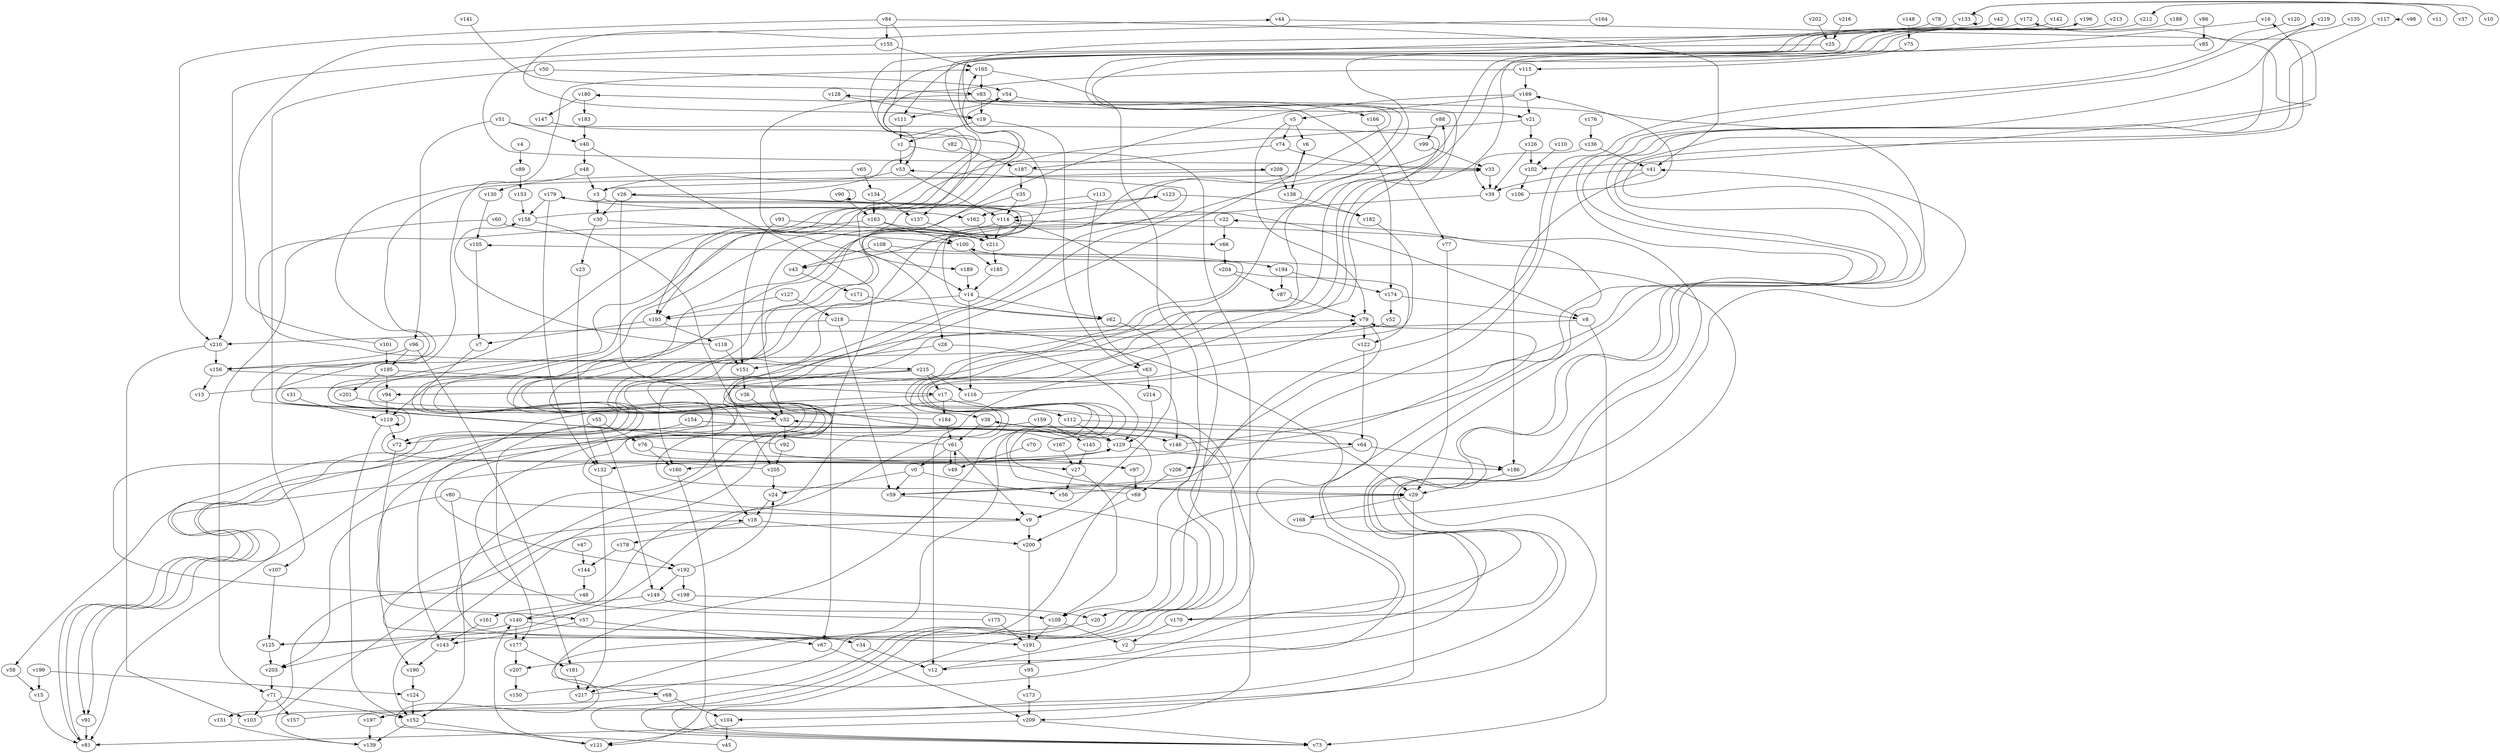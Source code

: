 // Benchmark game 327 - 220 vertices
// time_bound: 91
// targets: v41
digraph G {
    v0 [name="v0", player=0];
    v1 [name="v1", player=1];
    v2 [name="v2", player=0];
    v3 [name="v3", player=0];
    v4 [name="v4", player=0];
    v5 [name="v5", player=1];
    v6 [name="v6", player=1];
    v7 [name="v7", player=0];
    v8 [name="v8", player=1];
    v9 [name="v9", player=1];
    v10 [name="v10", player=0];
    v11 [name="v11", player=1];
    v12 [name="v12", player=0];
    v13 [name="v13", player=1];
    v14 [name="v14", player=1];
    v15 [name="v15", player=1];
    v16 [name="v16", player=1];
    v17 [name="v17", player=0];
    v18 [name="v18", player=0];
    v19 [name="v19", player=0];
    v20 [name="v20", player=1];
    v21 [name="v21", player=0];
    v22 [name="v22", player=1];
    v23 [name="v23", player=1];
    v24 [name="v24", player=0];
    v25 [name="v25", player=1];
    v26 [name="v26", player=0];
    v27 [name="v27", player=1];
    v28 [name="v28", player=0];
    v29 [name="v29", player=1];
    v30 [name="v30", player=0];
    v31 [name="v31", player=0];
    v32 [name="v32", player=0];
    v33 [name="v33", player=0];
    v34 [name="v34", player=1];
    v35 [name="v35", player=0];
    v36 [name="v36", player=1];
    v37 [name="v37", player=1];
    v38 [name="v38", player=0];
    v39 [name="v39", player=1];
    v40 [name="v40", player=0];
    v41 [name="v41", player=1, target=1];
    v42 [name="v42", player=0];
    v43 [name="v43", player=1];
    v44 [name="v44", player=1];
    v45 [name="v45", player=0];
    v46 [name="v46", player=1];
    v47 [name="v47", player=1];
    v48 [name="v48", player=0];
    v49 [name="v49", player=0];
    v50 [name="v50", player=1];
    v51 [name="v51", player=0];
    v52 [name="v52", player=1];
    v53 [name="v53", player=1];
    v54 [name="v54", player=1];
    v55 [name="v55", player=0];
    v56 [name="v56", player=1];
    v57 [name="v57", player=1];
    v58 [name="v58", player=0];
    v59 [name="v59", player=0];
    v60 [name="v60", player=0];
    v61 [name="v61", player=0];
    v62 [name="v62", player=0];
    v63 [name="v63", player=1];
    v64 [name="v64", player=0];
    v65 [name="v65", player=0];
    v66 [name="v66", player=0];
    v67 [name="v67", player=1];
    v68 [name="v68", player=1];
    v69 [name="v69", player=1];
    v70 [name="v70", player=0];
    v71 [name="v71", player=1];
    v72 [name="v72", player=0];
    v73 [name="v73", player=0];
    v74 [name="v74", player=0];
    v75 [name="v75", player=0];
    v76 [name="v76", player=0];
    v77 [name="v77", player=1];
    v78 [name="v78", player=0];
    v79 [name="v79", player=1];
    v80 [name="v80", player=1];
    v81 [name="v81", player=0];
    v82 [name="v82", player=0];
    v83 [name="v83", player=1];
    v84 [name="v84", player=0];
    v85 [name="v85", player=0];
    v86 [name="v86", player=1];
    v87 [name="v87", player=0];
    v88 [name="v88", player=0];
    v89 [name="v89", player=1];
    v90 [name="v90", player=1];
    v91 [name="v91", player=0];
    v92 [name="v92", player=0];
    v93 [name="v93", player=0];
    v94 [name="v94", player=1];
    v95 [name="v95", player=1];
    v96 [name="v96", player=0];
    v97 [name="v97", player=1];
    v98 [name="v98", player=1];
    v99 [name="v99", player=0];
    v100 [name="v100", player=0];
    v101 [name="v101", player=1];
    v102 [name="v102", player=1];
    v103 [name="v103", player=0];
    v104 [name="v104", player=1];
    v105 [name="v105", player=1];
    v106 [name="v106", player=0];
    v107 [name="v107", player=0];
    v108 [name="v108", player=1];
    v109 [name="v109", player=1];
    v110 [name="v110", player=0];
    v111 [name="v111", player=0];
    v112 [name="v112", player=1];
    v113 [name="v113", player=0];
    v114 [name="v114", player=1];
    v115 [name="v115", player=0];
    v116 [name="v116", player=1];
    v117 [name="v117", player=0];
    v118 [name="v118", player=0];
    v119 [name="v119", player=0];
    v120 [name="v120", player=0];
    v121 [name="v121", player=1];
    v122 [name="v122", player=1];
    v123 [name="v123", player=0];
    v124 [name="v124", player=1];
    v125 [name="v125", player=0];
    v126 [name="v126", player=0];
    v127 [name="v127", player=1];
    v128 [name="v128", player=1];
    v129 [name="v129", player=1];
    v130 [name="v130", player=0];
    v131 [name="v131", player=0];
    v132 [name="v132", player=1];
    v133 [name="v133", player=1];
    v134 [name="v134", player=1];
    v135 [name="v135", player=1];
    v136 [name="v136", player=0];
    v137 [name="v137", player=1];
    v138 [name="v138", player=0];
    v139 [name="v139", player=0];
    v140 [name="v140", player=1];
    v141 [name="v141", player=1];
    v142 [name="v142", player=1];
    v143 [name="v143", player=1];
    v144 [name="v144", player=0];
    v145 [name="v145", player=0];
    v146 [name="v146", player=1];
    v147 [name="v147", player=1];
    v148 [name="v148", player=0];
    v149 [name="v149", player=1];
    v150 [name="v150", player=0];
    v151 [name="v151", player=0];
    v152 [name="v152", player=0];
    v153 [name="v153", player=0];
    v154 [name="v154", player=1];
    v155 [name="v155", player=0];
    v156 [name="v156", player=1];
    v157 [name="v157", player=1];
    v158 [name="v158", player=1];
    v159 [name="v159", player=1];
    v160 [name="v160", player=0];
    v161 [name="v161", player=0];
    v162 [name="v162", player=1];
    v163 [name="v163", player=0];
    v164 [name="v164", player=0];
    v165 [name="v165", player=0];
    v166 [name="v166", player=0];
    v167 [name="v167", player=1];
    v168 [name="v168", player=1];
    v169 [name="v169", player=1];
    v170 [name="v170", player=0];
    v171 [name="v171", player=1];
    v172 [name="v172", player=0];
    v173 [name="v173", player=1];
    v174 [name="v174", player=0];
    v175 [name="v175", player=0];
    v176 [name="v176", player=1];
    v177 [name="v177", player=1];
    v178 [name="v178", player=0];
    v179 [name="v179", player=0];
    v180 [name="v180", player=0];
    v181 [name="v181", player=1];
    v182 [name="v182", player=0];
    v183 [name="v183", player=1];
    v184 [name="v184", player=1];
    v185 [name="v185", player=0];
    v186 [name="v186", player=0];
    v187 [name="v187", player=1];
    v188 [name="v188", player=1];
    v189 [name="v189", player=1];
    v190 [name="v190", player=0];
    v191 [name="v191", player=1];
    v192 [name="v192", player=0];
    v193 [name="v193", player=0];
    v194 [name="v194", player=1];
    v195 [name="v195", player=1];
    v196 [name="v196", player=1];
    v197 [name="v197", player=1];
    v198 [name="v198", player=0];
    v199 [name="v199", player=0];
    v200 [name="v200", player=1];
    v201 [name="v201", player=0];
    v202 [name="v202", player=0];
    v203 [name="v203", player=0];
    v204 [name="v204", player=0];
    v205 [name="v205", player=1];
    v206 [name="v206", player=0];
    v207 [name="v207", player=0];
    v208 [name="v208", player=0];
    v209 [name="v209", player=1];
    v210 [name="v210", player=0];
    v211 [name="v211", player=0];
    v212 [name="v212", player=0];
    v213 [name="v213", player=1];
    v214 [name="v214", player=0];
    v215 [name="v215", player=1];
    v216 [name="v216", player=0];
    v217 [name="v217", player=1];
    v218 [name="v218", player=0];
    v219 [name="v219", player=0];

    v0 -> v56;
    v1 -> v209;
    v2 -> v172 [constraint="t >= 2"];
    v3 -> v57 [constraint="t >= 5"];
    v4 -> v89;
    v5 -> v79;
    v6 -> v138;
    v7 -> v119;
    v8 -> v152 [constraint="t >= 5"];
    v9 -> v131 [constraint="t < 11"];
    v10 -> v212 [constraint="t mod 4 == 2"];
    v11 -> v133 [constraint="t < 14"];
    v12 -> v32 [constraint="t < 12"];
    v13 -> v79 [constraint="t < 5"];
    v14 -> v193;
    v15 -> v81;
    v16 -> v29 [constraint="t < 7"];
    v17 -> v184;
    v18 -> v200;
    v19 -> v1;
    v20 -> v125 [constraint="t < 15"];
    v21 -> v193 [constraint="t < 10"];
    v22 -> v215 [constraint="t >= 4"];
    v23 -> v132;
    v24 -> v18;
    v25 -> v33 [constraint="t mod 5 == 2"];
    v26 -> v192 [constraint="t < 11"];
    v27 -> v109;
    v28 -> v129;
    v29 -> v88 [constraint="t < 8"];
    v30 -> v23;
    v31 -> v119;
    v32 -> v92;
    v33 -> v39;
    v34 -> v12;
    v35 -> v91 [constraint="t >= 1"];
    v36 -> v32;
    v37 -> v133 [constraint="t mod 2 == 0"];
    v38 -> v12 [constraint="t >= 1"];
    v39 -> v9 [constraint="t >= 3"];
    v40 -> v67;
    v41 -> v39;
    v42 -> v26 [constraint="t < 5"];
    v43 -> v171;
    v44 -> v102 [constraint="t < 5"];
    v45 -> v128 [constraint="t >= 1"];
    v46 -> v129 [constraint="t mod 2 == 0"];
    v47 -> v144;
    v48 -> v3;
    v49 -> v61;
    v50 -> v54;
    v51 -> v94 [constraint="t < 9"];
    v52 -> v81 [constraint="t >= 5"];
    v53 -> v114;
    v54 -> v166;
    v55 -> v149;
    v56 -> v41 [constraint="t >= 3"];
    v57 -> v67;
    v58 -> v15;
    v59 -> v73 [constraint="t mod 5 == 2"];
    v60 -> v211;
    v61 -> v33 [constraint="t >= 4"];
    v62 -> v196 [constraint="t < 6"];
    v63 -> v12;
    v64 -> v186;
    v65 -> v38 [constraint="t >= 4"];
    v66 -> v204;
    v67 -> v209;
    v68 -> v104;
    v69 -> v79 [constraint="t >= 5"];
    v70 -> v49;
    v71 -> v103;
    v72 -> v190;
    v73 -> v38 [constraint="t mod 4 == 3"];
    v74 -> v187;
    v75 -> v115 [constraint="t mod 5 == 4"];
    v76 -> v97 [constraint="t >= 2"];
    v77 -> v29;
    v78 -> v111 [constraint="t mod 5 == 1"];
    v79 -> v73 [constraint="t < 12"];
    v80 -> v9;
    v81 -> v129 [constraint="t mod 3 == 0"];
    v82 -> v187;
    v83 -> v28;
    v84 -> v189 [constraint="t >= 5"];
    v85 -> v68 [constraint="t mod 2 == 1"];
    v86 -> v85;
    v87 -> v79;
    v88 -> v99;
    v89 -> v153;
    v90 -> v90;
    v91 -> v81;
    v92 -> v54 [constraint="t >= 3"];
    v93 -> v151;
    v94 -> v119;
    v95 -> v173;
    v96 -> v195;
    v97 -> v53 [constraint="t >= 3"];
    v98 -> v117 [constraint="t mod 4 == 3"];
    v99 -> v33;
    v100 -> v185;
    v101 -> v44 [constraint="t < 13"];
    v102 -> v106;
    v103 -> v114 [constraint="t mod 2 == 0"];
    v104 -> v121;
    v105 -> v7;
    v106 -> v169 [constraint="t mod 5 == 4"];
    v107 -> v125;
    v108 -> v43;
    v109 -> v2;
    v110 -> v102;
    v111 -> v1;
    v112 -> v207 [constraint="t mod 2 == 0"];
    v113 -> v162;
    v114 -> v211;
    v115 -> v137 [constraint="t mod 3 == 1"];
    v116 -> v219 [constraint="t < 5"];
    v117 -> v170 [constraint="t >= 1"];
    v118 -> v158 [constraint="t < 7"];
    v119 -> v119 [constraint="t >= 5"];
    v120 -> v59 [constraint="t mod 2 == 1"];
    v121 -> v140;
    v122 -> v64;
    v123 -> v182;
    v124 -> v152;
    v125 -> v203;
    v126 -> v39;
    v127 -> v193;
    v128 -> v19;
    v129 -> v186;
    v130 -> v105;
    v131 -> v139;
    v132 -> v217;
    v133 -> v53 [constraint="t mod 2 == 0"];
    v134 -> v137;
    v135 -> v160 [constraint="t >= 3"];
    v136 -> v39 [constraint="t >= 1"];
    v137 -> v211;
    v138 -> v182;
    v139 -> v6 [constraint="t < 15"];
    v140 -> v105 [constraint="t >= 3"];
    v141 -> v83 [constraint="t < 13"];
    v142 -> v32 [constraint="t < 9"];
    v143 -> v190;
    v144 -> v46;
    v145 -> v27;
    v146 -> v79 [constraint="t >= 2"];
    v147 -> v27 [constraint="t >= 5"];
    v148 -> v75;
    v149 -> v109;
    v150 -> v22 [constraint="t >= 5"];
    v151 -> v36;
    v152 -> v121;
    v153 -> v158;
    v154 -> v217 [constraint="t < 10"];
    v155 -> v165;
    v156 -> v146 [constraint="t mod 3 == 2"];
    v157 -> v180 [constraint="t >= 5"];
    v158 -> v123 [constraint="t mod 5 == 1"];
    v159 -> v91 [constraint="t < 13"];
    v160 -> v121;
    v161 -> v143;
    v162 -> v211;
    v163 -> v66;
    v164 -> v19 [constraint="t >= 1"];
    v165 -> v83;
    v166 -> v77;
    v167 -> v27;
    v168 -> v100 [constraint="t mod 2 == 1"];
    v169 -> v81 [constraint="t >= 1"];
    v170 -> v16 [constraint="t >= 3"];
    v171 -> v62 [constraint="t < 8"];
    v172 -> v21 [constraint="t mod 2 == 1"];
    v173 -> v209;
    v174 -> v8;
    v175 -> v179 [constraint="t >= 5"];
    v176 -> v136;
    v177 -> v207;
    v178 -> v144;
    v179 -> v132;
    v180 -> v183;
    v181 -> v217;
    v182 -> v122;
    v183 -> v40;
    v184 -> v165 [constraint="t mod 2 == 0"];
    v185 -> v14;
    v186 -> v29;
    v187 -> v208 [constraint="t >= 5"];
    v188 -> v203 [constraint="t < 14"];
    v189 -> v14;
    v190 -> v124;
    v191 -> v18 [constraint="t >= 5"];
    v192 -> v198;
    v193 -> v118;
    v194 -> v174;
    v195 -> v17;
    v196 -> v58 [constraint="t >= 4"];
    v197 -> v139;
    v198 -> v140;
    v199 -> v124;
    v200 -> v191;
    v201 -> v59 [constraint="t < 13"];
    v202 -> v25;
    v203 -> v71;
    v204 -> v156 [constraint="t mod 2 == 0"];
    v205 -> v165 [constraint="t < 10"];
    v206 -> v69;
    v207 -> v150;
    v208 -> v3 [constraint="t >= 4"];
    v209 -> v81;
    v210 -> v103;
    v211 -> v185;
    v212 -> v64 [constraint="t >= 4"];
    v213 -> v43 [constraint="t >= 1"];
    v214 -> v129;
    v215 -> v191 [constraint="t >= 3"];
    v216 -> v25;
    v217 -> v29 [constraint="t < 10"];
    v218 -> v29;
    v219 -> v73 [constraint="t < 10"];
    v14 -> v62;
    v69 -> v200;
    v163 -> v100;
    v208 -> v138;
    v199 -> v15;
    v19 -> v63;
    v101 -> v195;
    v184 -> v61;
    v187 -> v35;
    v84 -> v41;
    v136 -> v41;
    v76 -> v160;
    v205 -> v24;
    v114 -> v32;
    v165 -> v109;
    v149 -> v161;
    v83 -> v19;
    v93 -> v211;
    v57 -> v143;
    v178 -> v192;
    v108 -> v14;
    v14 -> v116;
    v175 -> v191;
    v30 -> v100;
    v96 -> v156;
    v155 -> v210;
    v17 -> v112;
    v61 -> v9;
    v17 -> v143;
    v53 -> v3;
    v26 -> v8;
    v18 -> v178;
    v215 -> v160;
    v218 -> v210;
    v40 -> v48;
    v134 -> v163;
    v119 -> v72;
    v156 -> v13;
    v140 -> v34;
    v191 -> v95;
    v179 -> v162;
    v118 -> v151;
    v5 -> v74;
    v163 -> v193;
    v28 -> v151;
    v154 -> v129;
    v29 -> v104;
    v32 -> v72;
    v218 -> v59;
    v112 -> v129;
    v204 -> v87;
    v198 -> v20;
    v5 -> v6;
    v38 -> v61;
    v68 -> v197;
    v55 -> v72;
    v26 -> v30;
    v50 -> v107;
    v54 -> v111;
    v179 -> v158;
    v126 -> v102;
    v174 -> v52;
    v26 -> v18;
    v104 -> v45;
    v193 -> v7;
    v154 -> v177;
    v55 -> v76;
    v35 -> v114;
    v195 -> v201;
    v22 -> v66;
    v71 -> v157;
    v83 -> v174;
    v209 -> v73;
    v29 -> v168;
    v84 -> v210;
    v192 -> v149;
    v48 -> v130;
    v1 -> v53;
    v61 -> v0;
    v27 -> v56;
    v80 -> v152;
    v61 -> v49;
    v194 -> v87;
    v51 -> v40;
    v127 -> v218;
    v123 -> v114;
    v92 -> v205;
    v64 -> v206;
    v90 -> v163;
    v115 -> v169;
    v60 -> v71;
    v129 -> v132;
    v74 -> v33;
    v114 -> v20;
    v8 -> v73;
    v195 -> v94;
    v215 -> v116;
    v133 -> v133;
    v159 -> v145;
    v41 -> v186;
    v177 -> v181;
    v140 -> v177;
    v97 -> v69;
    v140 -> v125;
    v65 -> v134;
    v108 -> v194;
    v84 -> v155;
    v152 -> v139;
    v62 -> v9;
    v9 -> v200;
    v63 -> v214;
    v0 -> v24;
    v3 -> v30;
    v113 -> v63;
    v210 -> v156;
    v169 -> v5;
    v32 -> v146;
    v109 -> v191;
    v170 -> v2;
    v80 -> v203;
    v21 -> v126;
    v79 -> v122;
    v96 -> v181;
    v215 -> v17;
    v158 -> v205;
    v51 -> v96;
    v192 -> v24;
    v0 -> v59;
    v180 -> v147;
    v119 -> v152;
    v71 -> v152;
    v169 -> v21;
}
